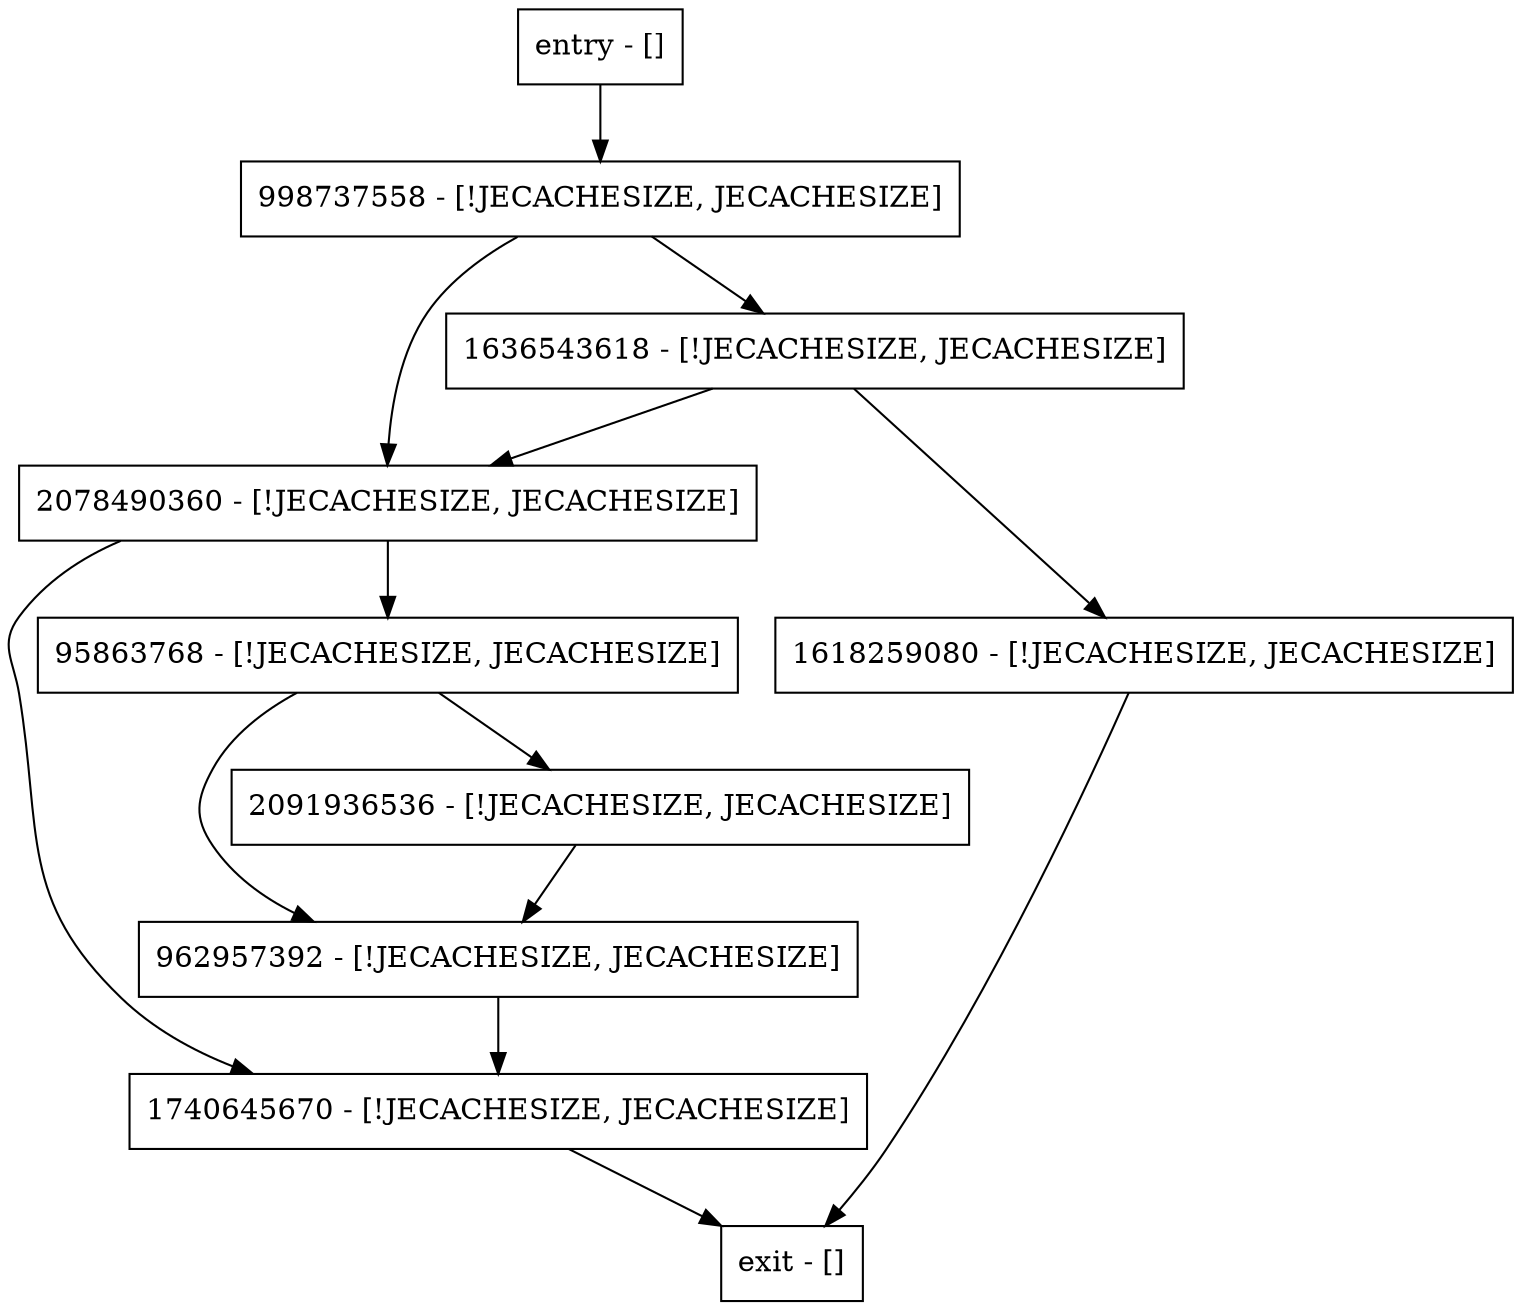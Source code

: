 digraph getOffsets {
node [shape=record];
entry [label="entry - []"];
exit [label="exit - []"];
2078490360 [label="2078490360 - [!JECACHESIZE, JECACHESIZE]"];
1636543618 [label="1636543618 - [!JECACHESIZE, JECACHESIZE]"];
1618259080 [label="1618259080 - [!JECACHESIZE, JECACHESIZE]"];
998737558 [label="998737558 - [!JECACHESIZE, JECACHESIZE]"];
962957392 [label="962957392 - [!JECACHESIZE, JECACHESIZE]"];
1740645670 [label="1740645670 - [!JECACHESIZE, JECACHESIZE]"];
95863768 [label="95863768 - [!JECACHESIZE, JECACHESIZE]"];
2091936536 [label="2091936536 - [!JECACHESIZE, JECACHESIZE]"];
entry;
exit;
entry -> 998737558;
2078490360 -> 1740645670;
2078490360 -> 95863768;
1636543618 -> 2078490360;
1636543618 -> 1618259080;
1618259080 -> exit;
998737558 -> 2078490360;
998737558 -> 1636543618;
962957392 -> 1740645670;
1740645670 -> exit;
95863768 -> 962957392;
95863768 -> 2091936536;
2091936536 -> 962957392;
}
